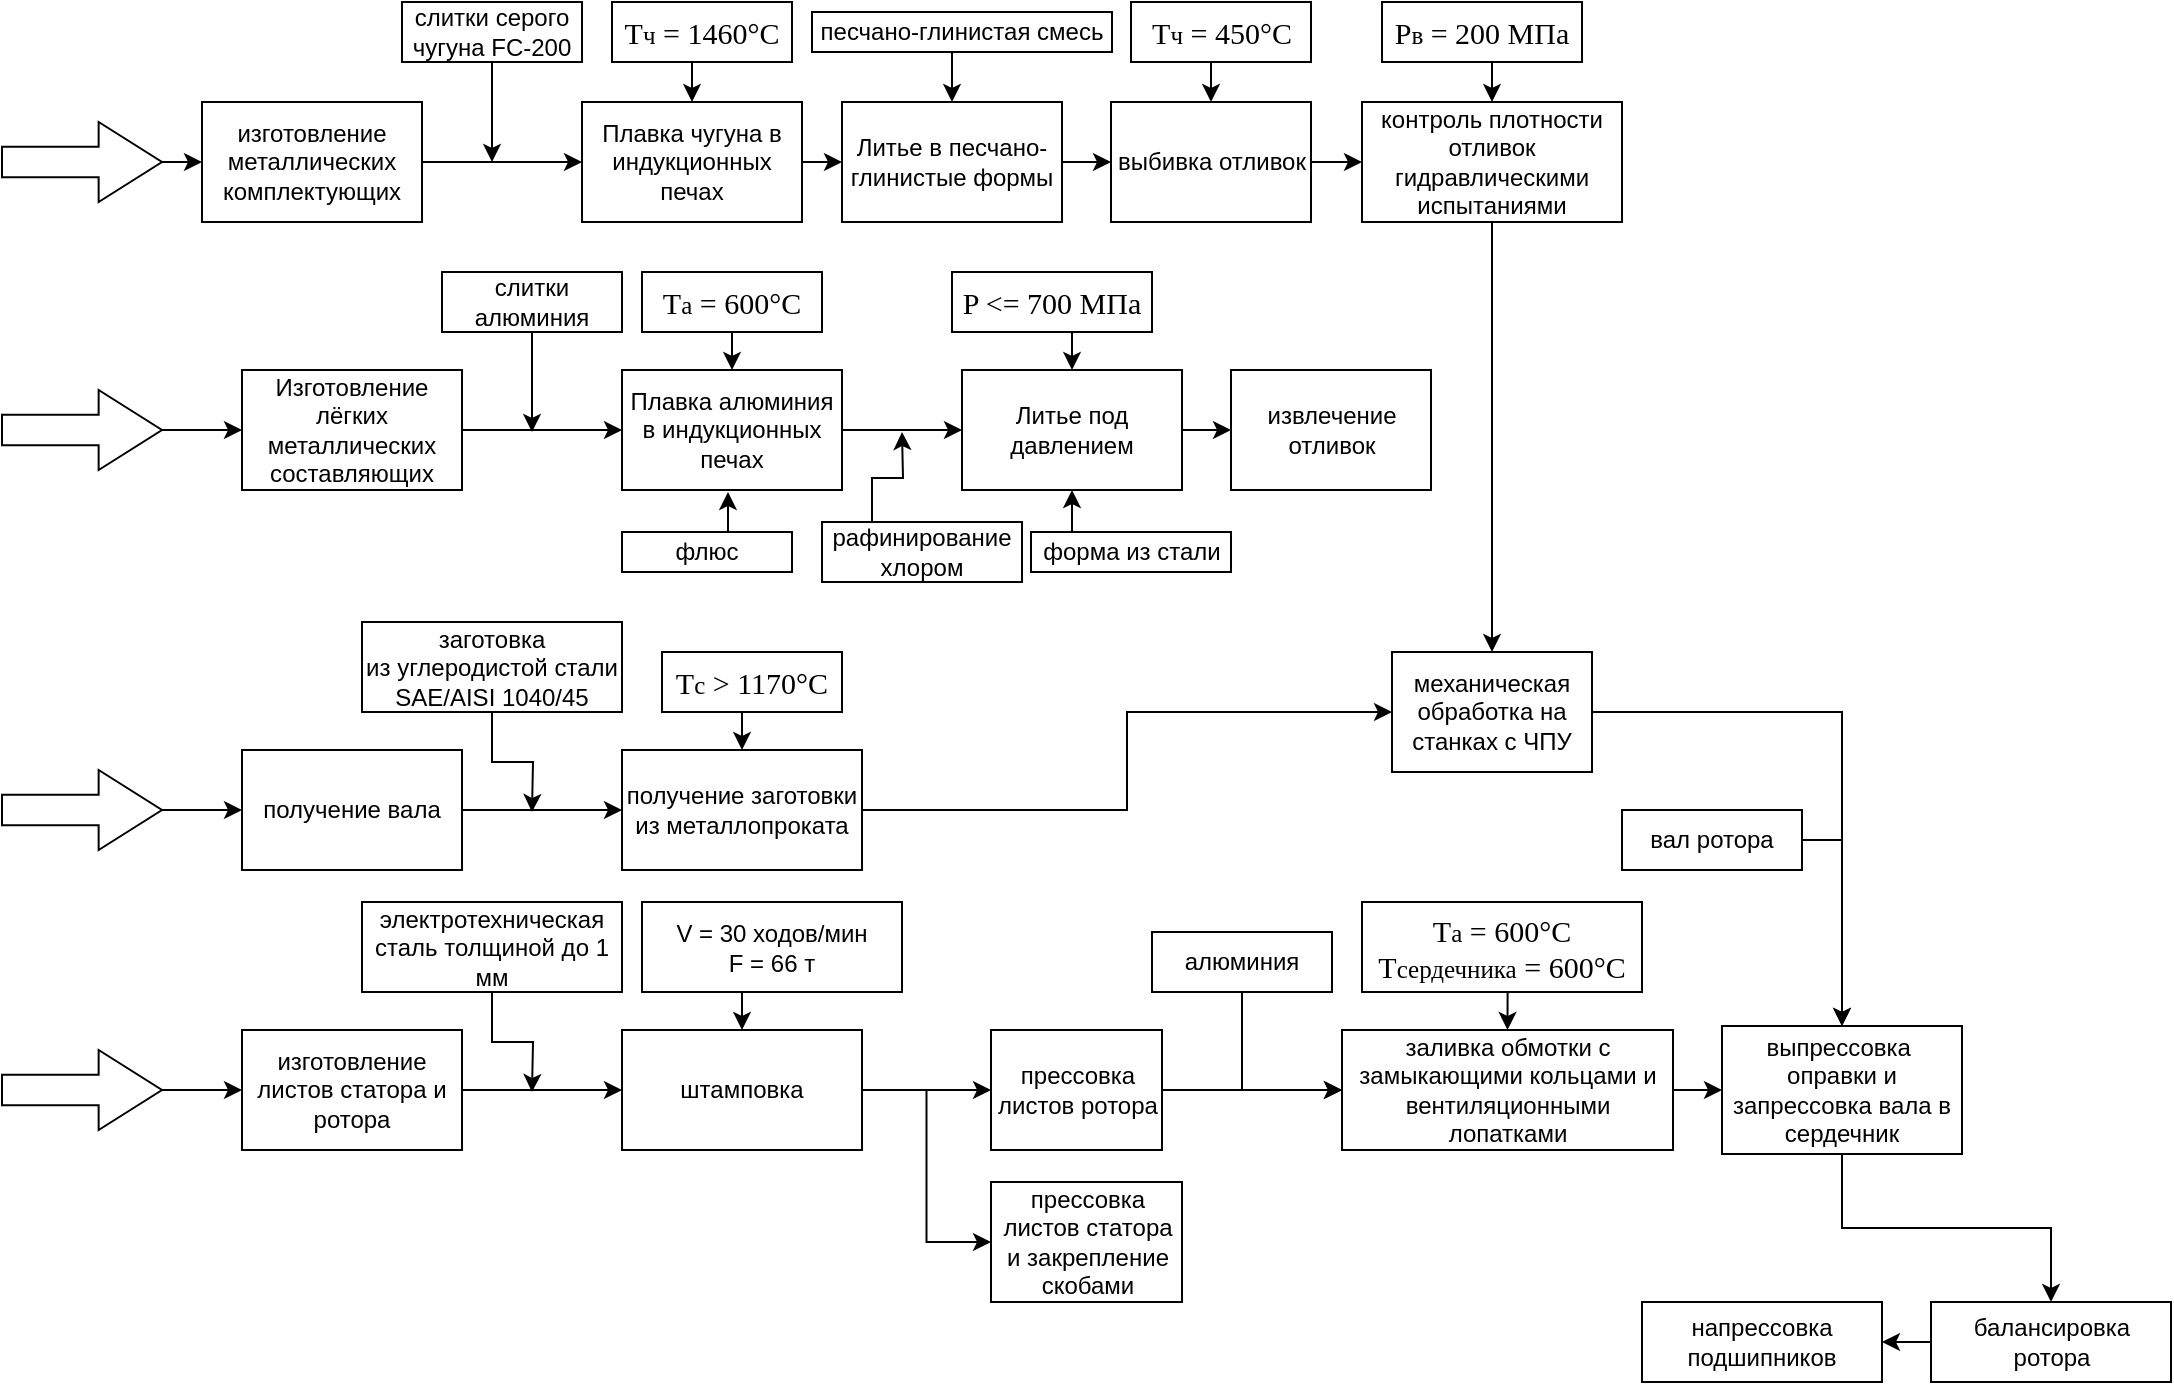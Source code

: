 <mxfile version="14.6.13" type="github">
  <diagram id="jTLe9S580Fmypu5tS3AX" name="Страница 1">
    <mxGraphModel dx="1174" dy="645" grid="1" gridSize="10" guides="1" tooltips="1" connect="1" arrows="1" fold="1" page="1" pageScale="1" pageWidth="1169" pageHeight="827" math="0" shadow="0">
      <root>
        <mxCell id="0" />
        <mxCell id="1" parent="0" />
        <mxCell id="T1iM9zcVQcqPaShfsM0y-30" style="edgeStyle=orthogonalEdgeStyle;rounded=0;orthogonalLoop=1;jettySize=auto;html=1;exitX=1;exitY=0.5;exitDx=0;exitDy=0;exitPerimeter=0;entryX=0;entryY=0.5;entryDx=0;entryDy=0;" edge="1" parent="1" source="T1iM9zcVQcqPaShfsM0y-2" target="T1iM9zcVQcqPaShfsM0y-29">
          <mxGeometry relative="1" as="geometry" />
        </mxCell>
        <mxCell id="T1iM9zcVQcqPaShfsM0y-2" value="" style="shape=singleArrow;whiteSpace=wrap;html=1;arrowWidth=0.38;arrowSize=0.396;" vertex="1" parent="1">
          <mxGeometry x="50" y="224" width="80" height="40" as="geometry" />
        </mxCell>
        <mxCell id="T1iM9zcVQcqPaShfsM0y-9" style="edgeStyle=orthogonalEdgeStyle;rounded=0;orthogonalLoop=1;jettySize=auto;html=1;exitX=1;exitY=0.5;exitDx=0;exitDy=0;entryX=0;entryY=0.5;entryDx=0;entryDy=0;" edge="1" parent="1" source="T1iM9zcVQcqPaShfsM0y-27" target="T1iM9zcVQcqPaShfsM0y-8">
          <mxGeometry relative="1" as="geometry">
            <mxPoint x="250" y="110" as="sourcePoint" />
          </mxGeometry>
        </mxCell>
        <mxCell id="T1iM9zcVQcqPaShfsM0y-28" style="edgeStyle=orthogonalEdgeStyle;rounded=0;orthogonalLoop=1;jettySize=auto;html=1;exitX=1;exitY=0.5;exitDx=0;exitDy=0;exitPerimeter=0;entryX=0;entryY=0.5;entryDx=0;entryDy=0;" edge="1" parent="1" source="T1iM9zcVQcqPaShfsM0y-4" target="T1iM9zcVQcqPaShfsM0y-27">
          <mxGeometry relative="1" as="geometry" />
        </mxCell>
        <mxCell id="T1iM9zcVQcqPaShfsM0y-4" value="" style="shape=singleArrow;whiteSpace=wrap;html=1;arrowWidth=0.38;arrowSize=0.396;" vertex="1" parent="1">
          <mxGeometry x="50" y="90" width="80" height="40" as="geometry" />
        </mxCell>
        <mxCell id="T1iM9zcVQcqPaShfsM0y-11" style="edgeStyle=orthogonalEdgeStyle;rounded=0;orthogonalLoop=1;jettySize=auto;html=1;exitX=0.5;exitY=1;exitDx=0;exitDy=0;entryX=0.5;entryY=0;entryDx=0;entryDy=0;" edge="1" parent="1" source="T1iM9zcVQcqPaShfsM0y-5" target="T1iM9zcVQcqPaShfsM0y-8">
          <mxGeometry relative="1" as="geometry" />
        </mxCell>
        <mxCell id="T1iM9zcVQcqPaShfsM0y-5" value="&lt;font face=&quot;Times New Roman&quot;&gt;&lt;span style=&quot;font-size: 15px&quot;&gt;T&lt;/span&gt;&lt;span style=&quot;font-size: 12.5px&quot;&gt;ч&lt;/span&gt;&lt;span style=&quot;font-size: 15px&quot;&gt;&amp;nbsp;= 1460°С&lt;/span&gt;&lt;/font&gt;" style="rounded=0;whiteSpace=wrap;html=1;" vertex="1" parent="1">
          <mxGeometry x="355" y="30" width="90" height="30" as="geometry" />
        </mxCell>
        <mxCell id="T1iM9zcVQcqPaShfsM0y-10" style="edgeStyle=orthogonalEdgeStyle;rounded=0;orthogonalLoop=1;jettySize=auto;html=1;exitX=0.5;exitY=1;exitDx=0;exitDy=0;" edge="1" parent="1" source="T1iM9zcVQcqPaShfsM0y-6">
          <mxGeometry relative="1" as="geometry">
            <mxPoint x="295" y="110" as="targetPoint" />
          </mxGeometry>
        </mxCell>
        <mxCell id="T1iM9zcVQcqPaShfsM0y-6" value="слитки серого чугуна FC-200" style="rounded=0;whiteSpace=wrap;html=1;" vertex="1" parent="1">
          <mxGeometry x="250" y="30" width="90" height="30" as="geometry" />
        </mxCell>
        <mxCell id="T1iM9zcVQcqPaShfsM0y-16" style="edgeStyle=orthogonalEdgeStyle;rounded=0;orthogonalLoop=1;jettySize=auto;html=1;exitX=1;exitY=0.5;exitDx=0;exitDy=0;entryX=0;entryY=0.5;entryDx=0;entryDy=0;" edge="1" parent="1" source="T1iM9zcVQcqPaShfsM0y-7" target="T1iM9zcVQcqPaShfsM0y-15">
          <mxGeometry relative="1" as="geometry" />
        </mxCell>
        <mxCell id="T1iM9zcVQcqPaShfsM0y-7" value="Литье в песчано-глинистые формы" style="rounded=0;whiteSpace=wrap;html=1;" vertex="1" parent="1">
          <mxGeometry x="470" y="80" width="110" height="60" as="geometry" />
        </mxCell>
        <mxCell id="T1iM9zcVQcqPaShfsM0y-12" style="edgeStyle=orthogonalEdgeStyle;rounded=0;orthogonalLoop=1;jettySize=auto;html=1;exitX=1;exitY=0.5;exitDx=0;exitDy=0;entryX=0;entryY=0.5;entryDx=0;entryDy=0;" edge="1" parent="1" source="T1iM9zcVQcqPaShfsM0y-8" target="T1iM9zcVQcqPaShfsM0y-7">
          <mxGeometry relative="1" as="geometry" />
        </mxCell>
        <mxCell id="T1iM9zcVQcqPaShfsM0y-8" value="Плавка чугуна в индукционных печах" style="rounded=0;whiteSpace=wrap;html=1;" vertex="1" parent="1">
          <mxGeometry x="340" y="80" width="110" height="60" as="geometry" />
        </mxCell>
        <mxCell id="T1iM9zcVQcqPaShfsM0y-86" style="edgeStyle=orthogonalEdgeStyle;rounded=0;orthogonalLoop=1;jettySize=auto;html=1;exitX=0.5;exitY=1;exitDx=0;exitDy=0;entryX=0.5;entryY=0;entryDx=0;entryDy=0;" edge="1" parent="1" source="T1iM9zcVQcqPaShfsM0y-13" target="T1iM9zcVQcqPaShfsM0y-7">
          <mxGeometry relative="1" as="geometry" />
        </mxCell>
        <mxCell id="T1iM9zcVQcqPaShfsM0y-13" value="песчано-глинистая смесь" style="rounded=0;whiteSpace=wrap;html=1;" vertex="1" parent="1">
          <mxGeometry x="455" y="35" width="150" height="20" as="geometry" />
        </mxCell>
        <mxCell id="T1iM9zcVQcqPaShfsM0y-102" style="edgeStyle=orthogonalEdgeStyle;rounded=0;orthogonalLoop=1;jettySize=auto;html=1;exitX=1;exitY=0.5;exitDx=0;exitDy=0;entryX=0;entryY=0.5;entryDx=0;entryDy=0;" edge="1" parent="1" source="T1iM9zcVQcqPaShfsM0y-15" target="T1iM9zcVQcqPaShfsM0y-21">
          <mxGeometry relative="1" as="geometry" />
        </mxCell>
        <mxCell id="T1iM9zcVQcqPaShfsM0y-15" value="выбивка отливок" style="rounded=0;whiteSpace=wrap;html=1;" vertex="1" parent="1">
          <mxGeometry x="604.5" y="80" width="100" height="60" as="geometry" />
        </mxCell>
        <mxCell id="T1iM9zcVQcqPaShfsM0y-18" style="edgeStyle=orthogonalEdgeStyle;rounded=0;orthogonalLoop=1;jettySize=auto;html=1;exitX=0.5;exitY=1;exitDx=0;exitDy=0;entryX=0.5;entryY=0;entryDx=0;entryDy=0;" edge="1" parent="1" source="T1iM9zcVQcqPaShfsM0y-17" target="T1iM9zcVQcqPaShfsM0y-15">
          <mxGeometry relative="1" as="geometry" />
        </mxCell>
        <mxCell id="T1iM9zcVQcqPaShfsM0y-17" value="&lt;font face=&quot;Times New Roman&quot;&gt;&lt;span style=&quot;font-size: 15px&quot;&gt;T&lt;/span&gt;&lt;span style=&quot;font-size: 12.5px&quot;&gt;ч&lt;/span&gt;&lt;span style=&quot;font-size: 15px&quot;&gt;&amp;nbsp;= 450°С&lt;/span&gt;&lt;/font&gt;" style="rounded=0;whiteSpace=wrap;html=1;" vertex="1" parent="1">
          <mxGeometry x="614.5" y="30" width="90" height="30" as="geometry" />
        </mxCell>
        <mxCell id="T1iM9zcVQcqPaShfsM0y-104" style="edgeStyle=orthogonalEdgeStyle;rounded=0;orthogonalLoop=1;jettySize=auto;html=1;exitX=0.5;exitY=1;exitDx=0;exitDy=0;entryX=0.5;entryY=0;entryDx=0;entryDy=0;" edge="1" parent="1" source="T1iM9zcVQcqPaShfsM0y-21" target="T1iM9zcVQcqPaShfsM0y-99">
          <mxGeometry relative="1" as="geometry" />
        </mxCell>
        <mxCell id="T1iM9zcVQcqPaShfsM0y-21" value="контроль плотности отливок гидравлическими испытаниями" style="rounded=0;whiteSpace=wrap;html=1;" vertex="1" parent="1">
          <mxGeometry x="730" y="80" width="130" height="60" as="geometry" />
        </mxCell>
        <mxCell id="T1iM9zcVQcqPaShfsM0y-24" style="edgeStyle=orthogonalEdgeStyle;rounded=0;orthogonalLoop=1;jettySize=auto;html=1;exitX=0.5;exitY=1;exitDx=0;exitDy=0;entryX=0.5;entryY=0;entryDx=0;entryDy=0;" edge="1" parent="1" source="T1iM9zcVQcqPaShfsM0y-23" target="T1iM9zcVQcqPaShfsM0y-21">
          <mxGeometry relative="1" as="geometry" />
        </mxCell>
        <mxCell id="T1iM9zcVQcqPaShfsM0y-23" value="&lt;font face=&quot;Times New Roman&quot;&gt;&lt;span style=&quot;font-size: 15px&quot;&gt;P&lt;/span&gt;&lt;span style=&quot;font-size: 12.5px&quot;&gt;в&lt;/span&gt;&lt;span style=&quot;font-size: 15px&quot;&gt;&amp;nbsp;= 200 МПа&lt;/span&gt;&lt;/font&gt;" style="rounded=0;whiteSpace=wrap;html=1;" vertex="1" parent="1">
          <mxGeometry x="740" y="30" width="100" height="30" as="geometry" />
        </mxCell>
        <mxCell id="T1iM9zcVQcqPaShfsM0y-27" value="изготовление металлических комплектующих" style="rounded=0;whiteSpace=wrap;html=1;" vertex="1" parent="1">
          <mxGeometry x="150" y="80" width="110" height="60" as="geometry" />
        </mxCell>
        <mxCell id="T1iM9zcVQcqPaShfsM0y-34" style="edgeStyle=orthogonalEdgeStyle;rounded=0;orthogonalLoop=1;jettySize=auto;html=1;exitX=1;exitY=0.5;exitDx=0;exitDy=0;entryX=0;entryY=0.5;entryDx=0;entryDy=0;" edge="1" parent="1" source="T1iM9zcVQcqPaShfsM0y-29" target="T1iM9zcVQcqPaShfsM0y-31">
          <mxGeometry relative="1" as="geometry" />
        </mxCell>
        <mxCell id="T1iM9zcVQcqPaShfsM0y-29" value="&lt;font style=&quot;font-size: 12px&quot;&gt;Изготовление лёгких металлических составляющих&lt;/font&gt;" style="rounded=0;whiteSpace=wrap;html=1;" vertex="1" parent="1">
          <mxGeometry x="170" y="214" width="110" height="60" as="geometry" />
        </mxCell>
        <mxCell id="T1iM9zcVQcqPaShfsM0y-36" style="edgeStyle=orthogonalEdgeStyle;rounded=0;orthogonalLoop=1;jettySize=auto;html=1;exitX=1;exitY=0.5;exitDx=0;exitDy=0;entryX=0;entryY=0.5;entryDx=0;entryDy=0;" edge="1" parent="1" source="T1iM9zcVQcqPaShfsM0y-31" target="T1iM9zcVQcqPaShfsM0y-35">
          <mxGeometry relative="1" as="geometry" />
        </mxCell>
        <mxCell id="T1iM9zcVQcqPaShfsM0y-31" value="Плавка алюминия в индукционных печах" style="rounded=0;whiteSpace=wrap;html=1;" vertex="1" parent="1">
          <mxGeometry x="360" y="214" width="110" height="60" as="geometry" />
        </mxCell>
        <mxCell id="T1iM9zcVQcqPaShfsM0y-38" style="edgeStyle=orthogonalEdgeStyle;rounded=0;orthogonalLoop=1;jettySize=auto;html=1;exitX=0.5;exitY=1;exitDx=0;exitDy=0;entryX=0.5;entryY=0;entryDx=0;entryDy=0;" edge="1" parent="1" source="T1iM9zcVQcqPaShfsM0y-32" target="T1iM9zcVQcqPaShfsM0y-31">
          <mxGeometry relative="1" as="geometry" />
        </mxCell>
        <mxCell id="T1iM9zcVQcqPaShfsM0y-32" value="&lt;font face=&quot;Times New Roman&quot;&gt;&lt;span style=&quot;font-size: 15px&quot;&gt;T&lt;/span&gt;&lt;span style=&quot;font-size: 12.5px&quot;&gt;а&lt;/span&gt;&lt;span style=&quot;font-size: 15px&quot;&gt;&amp;nbsp;= 600°С&lt;/span&gt;&lt;/font&gt;" style="rounded=0;whiteSpace=wrap;html=1;" vertex="1" parent="1">
          <mxGeometry x="370" y="165" width="90" height="30" as="geometry" />
        </mxCell>
        <mxCell id="T1iM9zcVQcqPaShfsM0y-50" style="edgeStyle=orthogonalEdgeStyle;rounded=0;orthogonalLoop=1;jettySize=auto;html=1;exitX=1;exitY=0.5;exitDx=0;exitDy=0;entryX=0;entryY=0.5;entryDx=0;entryDy=0;" edge="1" parent="1" source="T1iM9zcVQcqPaShfsM0y-35" target="T1iM9zcVQcqPaShfsM0y-46">
          <mxGeometry relative="1" as="geometry" />
        </mxCell>
        <mxCell id="T1iM9zcVQcqPaShfsM0y-35" value="Литье под давлением" style="rounded=0;whiteSpace=wrap;html=1;" vertex="1" parent="1">
          <mxGeometry x="530" y="214" width="110" height="60" as="geometry" />
        </mxCell>
        <mxCell id="T1iM9zcVQcqPaShfsM0y-40" style="edgeStyle=orthogonalEdgeStyle;rounded=0;orthogonalLoop=1;jettySize=auto;html=1;exitX=0.5;exitY=0;exitDx=0;exitDy=0;entryX=0.5;entryY=1;entryDx=0;entryDy=0;" edge="1" parent="1" source="T1iM9zcVQcqPaShfsM0y-39" target="T1iM9zcVQcqPaShfsM0y-35">
          <mxGeometry relative="1" as="geometry" />
        </mxCell>
        <mxCell id="T1iM9zcVQcqPaShfsM0y-39" value="форма из стали" style="rounded=0;whiteSpace=wrap;html=1;" vertex="1" parent="1">
          <mxGeometry x="564.5" y="295" width="100" height="20" as="geometry" />
        </mxCell>
        <mxCell id="T1iM9zcVQcqPaShfsM0y-44" style="edgeStyle=orthogonalEdgeStyle;rounded=0;orthogonalLoop=1;jettySize=auto;html=1;exitX=0.5;exitY=1;exitDx=0;exitDy=0;entryX=0.5;entryY=0;entryDx=0;entryDy=0;" edge="1" parent="1" source="T1iM9zcVQcqPaShfsM0y-41" target="T1iM9zcVQcqPaShfsM0y-35">
          <mxGeometry relative="1" as="geometry" />
        </mxCell>
        <mxCell id="T1iM9zcVQcqPaShfsM0y-41" value="&lt;font face=&quot;Times New Roman&quot;&gt;&lt;span style=&quot;font-size: 15px&quot;&gt;P &amp;lt;= 700 МПа&lt;/span&gt;&lt;/font&gt;" style="rounded=0;whiteSpace=wrap;html=1;" vertex="1" parent="1">
          <mxGeometry x="525" y="165" width="100" height="30" as="geometry" />
        </mxCell>
        <mxCell id="T1iM9zcVQcqPaShfsM0y-43" style="edgeStyle=orthogonalEdgeStyle;rounded=0;orthogonalLoop=1;jettySize=auto;html=1;exitX=0.5;exitY=1;exitDx=0;exitDy=0;" edge="1" parent="1" source="T1iM9zcVQcqPaShfsM0y-42">
          <mxGeometry relative="1" as="geometry">
            <mxPoint x="315" y="245" as="targetPoint" />
          </mxGeometry>
        </mxCell>
        <mxCell id="T1iM9zcVQcqPaShfsM0y-42" value="слитки алюминия" style="rounded=0;whiteSpace=wrap;html=1;" vertex="1" parent="1">
          <mxGeometry x="270" y="165" width="90" height="30" as="geometry" />
        </mxCell>
        <mxCell id="T1iM9zcVQcqPaShfsM0y-46" value="извлечение отливок" style="rounded=0;whiteSpace=wrap;html=1;" vertex="1" parent="1">
          <mxGeometry x="664.5" y="214" width="100" height="60" as="geometry" />
        </mxCell>
        <mxCell id="T1iM9zcVQcqPaShfsM0y-52" style="edgeStyle=orthogonalEdgeStyle;rounded=0;orthogonalLoop=1;jettySize=auto;html=1;exitX=0.5;exitY=0;exitDx=0;exitDy=0;" edge="1" parent="1" source="T1iM9zcVQcqPaShfsM0y-51">
          <mxGeometry relative="1" as="geometry">
            <mxPoint x="413" y="275" as="targetPoint" />
          </mxGeometry>
        </mxCell>
        <mxCell id="T1iM9zcVQcqPaShfsM0y-51" value="флюс" style="rounded=0;whiteSpace=wrap;html=1;" vertex="1" parent="1">
          <mxGeometry x="360" y="295" width="85" height="20" as="geometry" />
        </mxCell>
        <mxCell id="T1iM9zcVQcqPaShfsM0y-56" style="edgeStyle=orthogonalEdgeStyle;rounded=0;orthogonalLoop=1;jettySize=auto;html=1;exitX=0.25;exitY=0;exitDx=0;exitDy=0;" edge="1" parent="1" source="T1iM9zcVQcqPaShfsM0y-55">
          <mxGeometry relative="1" as="geometry">
            <mxPoint x="500" y="245" as="targetPoint" />
          </mxGeometry>
        </mxCell>
        <mxCell id="T1iM9zcVQcqPaShfsM0y-55" value="рафинирование хлором" style="rounded=0;whiteSpace=wrap;html=1;" vertex="1" parent="1">
          <mxGeometry x="460" y="290" width="100" height="30" as="geometry" />
        </mxCell>
        <mxCell id="T1iM9zcVQcqPaShfsM0y-59" style="edgeStyle=orthogonalEdgeStyle;rounded=0;orthogonalLoop=1;jettySize=auto;html=1;exitX=1;exitY=0.5;exitDx=0;exitDy=0;exitPerimeter=0;entryX=0;entryY=0.5;entryDx=0;entryDy=0;" edge="1" parent="1" source="T1iM9zcVQcqPaShfsM0y-60" target="T1iM9zcVQcqPaShfsM0y-62">
          <mxGeometry relative="1" as="geometry" />
        </mxCell>
        <mxCell id="T1iM9zcVQcqPaShfsM0y-60" value="" style="shape=singleArrow;whiteSpace=wrap;html=1;arrowWidth=0.38;arrowSize=0.396;" vertex="1" parent="1">
          <mxGeometry x="50" y="414" width="80" height="40" as="geometry" />
        </mxCell>
        <mxCell id="T1iM9zcVQcqPaShfsM0y-61" style="edgeStyle=orthogonalEdgeStyle;rounded=0;orthogonalLoop=1;jettySize=auto;html=1;exitX=1;exitY=0.5;exitDx=0;exitDy=0;entryX=0;entryY=0.5;entryDx=0;entryDy=0;" edge="1" parent="1" source="T1iM9zcVQcqPaShfsM0y-62" target="T1iM9zcVQcqPaShfsM0y-64">
          <mxGeometry relative="1" as="geometry" />
        </mxCell>
        <mxCell id="T1iM9zcVQcqPaShfsM0y-62" value="&lt;font style=&quot;font-size: 12px&quot;&gt;получение вала&lt;/font&gt;" style="rounded=0;whiteSpace=wrap;html=1;" vertex="1" parent="1">
          <mxGeometry x="170" y="404" width="110" height="60" as="geometry" />
        </mxCell>
        <mxCell id="T1iM9zcVQcqPaShfsM0y-105" style="edgeStyle=orthogonalEdgeStyle;rounded=0;orthogonalLoop=1;jettySize=auto;html=1;exitX=1;exitY=0.5;exitDx=0;exitDy=0;" edge="1" parent="1" source="T1iM9zcVQcqPaShfsM0y-64" target="T1iM9zcVQcqPaShfsM0y-99">
          <mxGeometry relative="1" as="geometry" />
        </mxCell>
        <mxCell id="T1iM9zcVQcqPaShfsM0y-64" value="получение заготовки из металлопроката" style="rounded=0;whiteSpace=wrap;html=1;" vertex="1" parent="1">
          <mxGeometry x="360" y="404" width="120" height="60" as="geometry" />
        </mxCell>
        <mxCell id="T1iM9zcVQcqPaShfsM0y-73" style="edgeStyle=orthogonalEdgeStyle;rounded=0;orthogonalLoop=1;jettySize=auto;html=1;exitX=0.5;exitY=1;exitDx=0;exitDy=0;" edge="1" parent="1" source="T1iM9zcVQcqPaShfsM0y-74">
          <mxGeometry relative="1" as="geometry">
            <mxPoint x="315" y="435" as="targetPoint" />
          </mxGeometry>
        </mxCell>
        <mxCell id="T1iM9zcVQcqPaShfsM0y-74" value="заготовка из&amp;nbsp;углеродистой стали SAE/AISI 1040/45" style="rounded=0;whiteSpace=wrap;html=1;" vertex="1" parent="1">
          <mxGeometry x="230" y="340" width="130" height="45" as="geometry" />
        </mxCell>
        <mxCell id="T1iM9zcVQcqPaShfsM0y-88" style="edgeStyle=orthogonalEdgeStyle;rounded=0;orthogonalLoop=1;jettySize=auto;html=1;exitX=1;exitY=0.5;exitDx=0;exitDy=0;exitPerimeter=0;entryX=0;entryY=0.5;entryDx=0;entryDy=0;" edge="1" parent="1" source="T1iM9zcVQcqPaShfsM0y-89" target="T1iM9zcVQcqPaShfsM0y-91">
          <mxGeometry relative="1" as="geometry" />
        </mxCell>
        <mxCell id="T1iM9zcVQcqPaShfsM0y-89" value="" style="shape=singleArrow;whiteSpace=wrap;html=1;arrowWidth=0.38;arrowSize=0.396;" vertex="1" parent="1">
          <mxGeometry x="50" y="554" width="80" height="40" as="geometry" />
        </mxCell>
        <mxCell id="T1iM9zcVQcqPaShfsM0y-90" style="edgeStyle=orthogonalEdgeStyle;rounded=0;orthogonalLoop=1;jettySize=auto;html=1;exitX=1;exitY=0.5;exitDx=0;exitDy=0;entryX=0;entryY=0.5;entryDx=0;entryDy=0;" edge="1" parent="1" source="T1iM9zcVQcqPaShfsM0y-91" target="T1iM9zcVQcqPaShfsM0y-93">
          <mxGeometry relative="1" as="geometry" />
        </mxCell>
        <mxCell id="T1iM9zcVQcqPaShfsM0y-91" value="изготовление листов статора и ротора" style="rounded=0;whiteSpace=wrap;html=1;" vertex="1" parent="1">
          <mxGeometry x="170" y="544" width="110" height="60" as="geometry" />
        </mxCell>
        <mxCell id="T1iM9zcVQcqPaShfsM0y-109" style="edgeStyle=orthogonalEdgeStyle;rounded=0;orthogonalLoop=1;jettySize=auto;html=1;exitX=1;exitY=0.5;exitDx=0;exitDy=0;entryX=0;entryY=0.5;entryDx=0;entryDy=0;" edge="1" parent="1" source="T1iM9zcVQcqPaShfsM0y-93" target="T1iM9zcVQcqPaShfsM0y-108">
          <mxGeometry relative="1" as="geometry" />
        </mxCell>
        <mxCell id="T1iM9zcVQcqPaShfsM0y-115" style="edgeStyle=orthogonalEdgeStyle;rounded=0;orthogonalLoop=1;jettySize=auto;html=1;exitX=1;exitY=0.5;exitDx=0;exitDy=0;entryX=0;entryY=0.5;entryDx=0;entryDy=0;" edge="1" parent="1" source="T1iM9zcVQcqPaShfsM0y-93" target="T1iM9zcVQcqPaShfsM0y-114">
          <mxGeometry relative="1" as="geometry" />
        </mxCell>
        <mxCell id="T1iM9zcVQcqPaShfsM0y-93" value="штамповка" style="rounded=0;whiteSpace=wrap;html=1;" vertex="1" parent="1">
          <mxGeometry x="360" y="544" width="120" height="60" as="geometry" />
        </mxCell>
        <mxCell id="T1iM9zcVQcqPaShfsM0y-94" style="edgeStyle=orthogonalEdgeStyle;rounded=0;orthogonalLoop=1;jettySize=auto;html=1;exitX=0.5;exitY=1;exitDx=0;exitDy=0;" edge="1" parent="1" source="T1iM9zcVQcqPaShfsM0y-95">
          <mxGeometry relative="1" as="geometry">
            <mxPoint x="315.0" y="575" as="targetPoint" />
          </mxGeometry>
        </mxCell>
        <mxCell id="T1iM9zcVQcqPaShfsM0y-95" value="электротехническая сталь толщиной до 1 мм" style="rounded=0;whiteSpace=wrap;html=1;" vertex="1" parent="1">
          <mxGeometry x="230" y="480" width="130" height="45" as="geometry" />
        </mxCell>
        <mxCell id="T1iM9zcVQcqPaShfsM0y-98" style="edgeStyle=orthogonalEdgeStyle;rounded=0;orthogonalLoop=1;jettySize=auto;html=1;exitX=0.5;exitY=1;exitDx=0;exitDy=0;entryX=0.5;entryY=0;entryDx=0;entryDy=0;" edge="1" parent="1" source="T1iM9zcVQcqPaShfsM0y-97" target="T1iM9zcVQcqPaShfsM0y-93">
          <mxGeometry relative="1" as="geometry" />
        </mxCell>
        <mxCell id="T1iM9zcVQcqPaShfsM0y-97" value="V = 30 ходов/мин&lt;br&gt;F = 66 т" style="rounded=0;whiteSpace=wrap;html=1;" vertex="1" parent="1">
          <mxGeometry x="370" y="480" width="130" height="45" as="geometry" />
        </mxCell>
        <mxCell id="T1iM9zcVQcqPaShfsM0y-124" style="edgeStyle=orthogonalEdgeStyle;rounded=0;orthogonalLoop=1;jettySize=auto;html=1;exitX=1;exitY=0.5;exitDx=0;exitDy=0;" edge="1" parent="1" source="T1iM9zcVQcqPaShfsM0y-99" target="T1iM9zcVQcqPaShfsM0y-122">
          <mxGeometry relative="1" as="geometry" />
        </mxCell>
        <mxCell id="T1iM9zcVQcqPaShfsM0y-99" value="механическая обработка на станках с ЧПУ" style="rounded=0;whiteSpace=wrap;html=1;" vertex="1" parent="1">
          <mxGeometry x="745" y="355" width="100" height="60" as="geometry" />
        </mxCell>
        <mxCell id="T1iM9zcVQcqPaShfsM0y-101" style="edgeStyle=orthogonalEdgeStyle;rounded=0;orthogonalLoop=1;jettySize=auto;html=1;exitX=0.5;exitY=1;exitDx=0;exitDy=0;entryX=0.5;entryY=0;entryDx=0;entryDy=0;" edge="1" parent="1" source="T1iM9zcVQcqPaShfsM0y-100" target="T1iM9zcVQcqPaShfsM0y-64">
          <mxGeometry relative="1" as="geometry" />
        </mxCell>
        <mxCell id="T1iM9zcVQcqPaShfsM0y-100" value="&lt;font face=&quot;Times New Roman&quot;&gt;&lt;span style=&quot;font-size: 15px&quot;&gt;T&lt;/span&gt;&lt;span style=&quot;font-size: 12.5px&quot;&gt;c&lt;/span&gt;&lt;span style=&quot;font-size: 15px&quot;&gt;&amp;nbsp;&amp;gt; 1170°С&lt;/span&gt;&lt;/font&gt;" style="rounded=0;whiteSpace=wrap;html=1;" vertex="1" parent="1">
          <mxGeometry x="380" y="355" width="90" height="30" as="geometry" />
        </mxCell>
        <mxCell id="T1iM9zcVQcqPaShfsM0y-117" style="edgeStyle=orthogonalEdgeStyle;rounded=0;orthogonalLoop=1;jettySize=auto;html=1;exitX=1;exitY=0.5;exitDx=0;exitDy=0;entryX=0;entryY=0.5;entryDx=0;entryDy=0;" edge="1" parent="1" source="T1iM9zcVQcqPaShfsM0y-108" target="T1iM9zcVQcqPaShfsM0y-116">
          <mxGeometry relative="1" as="geometry" />
        </mxCell>
        <mxCell id="T1iM9zcVQcqPaShfsM0y-108" value="прессовка листов ротора" style="rounded=0;whiteSpace=wrap;html=1;" vertex="1" parent="1">
          <mxGeometry x="544.5" y="544" width="85.5" height="60" as="geometry" />
        </mxCell>
        <mxCell id="T1iM9zcVQcqPaShfsM0y-114" value="прессовка листов статора и закрепление скобами" style="rounded=0;whiteSpace=wrap;html=1;" vertex="1" parent="1">
          <mxGeometry x="544.5" y="620" width="95.5" height="60" as="geometry" />
        </mxCell>
        <mxCell id="T1iM9zcVQcqPaShfsM0y-123" style="edgeStyle=orthogonalEdgeStyle;rounded=0;orthogonalLoop=1;jettySize=auto;html=1;exitX=1;exitY=0.5;exitDx=0;exitDy=0;entryX=0;entryY=0.5;entryDx=0;entryDy=0;" edge="1" parent="1" source="T1iM9zcVQcqPaShfsM0y-116" target="T1iM9zcVQcqPaShfsM0y-122">
          <mxGeometry relative="1" as="geometry" />
        </mxCell>
        <mxCell id="T1iM9zcVQcqPaShfsM0y-116" value="заливка обмотки с замыкающими кольцами и вентиляционными лопатками" style="rounded=0;whiteSpace=wrap;html=1;" vertex="1" parent="1">
          <mxGeometry x="720" y="544" width="165.5" height="60" as="geometry" />
        </mxCell>
        <mxCell id="T1iM9zcVQcqPaShfsM0y-119" style="edgeStyle=orthogonalEdgeStyle;rounded=0;orthogonalLoop=1;jettySize=auto;html=1;exitX=0.5;exitY=1;exitDx=0;exitDy=0;entryX=0;entryY=0.5;entryDx=0;entryDy=0;" edge="1" parent="1" source="T1iM9zcVQcqPaShfsM0y-118" target="T1iM9zcVQcqPaShfsM0y-116">
          <mxGeometry relative="1" as="geometry" />
        </mxCell>
        <mxCell id="T1iM9zcVQcqPaShfsM0y-118" value="алюминия" style="rounded=0;whiteSpace=wrap;html=1;" vertex="1" parent="1">
          <mxGeometry x="625" y="495" width="90" height="30" as="geometry" />
        </mxCell>
        <mxCell id="T1iM9zcVQcqPaShfsM0y-121" style="edgeStyle=orthogonalEdgeStyle;rounded=0;orthogonalLoop=1;jettySize=auto;html=1;exitX=0.5;exitY=1;exitDx=0;exitDy=0;entryX=0.5;entryY=0;entryDx=0;entryDy=0;" edge="1" parent="1" source="T1iM9zcVQcqPaShfsM0y-120" target="T1iM9zcVQcqPaShfsM0y-116">
          <mxGeometry relative="1" as="geometry" />
        </mxCell>
        <mxCell id="T1iM9zcVQcqPaShfsM0y-120" value="&lt;font face=&quot;Times New Roman&quot;&gt;&lt;span style=&quot;font-size: 15px&quot;&gt;T&lt;/span&gt;&lt;span style=&quot;font-size: 12.5px&quot;&gt;а&lt;/span&gt;&lt;span style=&quot;font-size: 15px&quot;&gt;&amp;nbsp;= 600°С&lt;br&gt;&lt;/span&gt;&lt;/font&gt;&lt;span style=&quot;font-family: &amp;#34;times new roman&amp;#34; ; font-size: 15px&quot;&gt;T&lt;/span&gt;&lt;span style=&quot;font-family: &amp;#34;times new roman&amp;#34; ; font-size: 12.5px&quot;&gt;сердечника&lt;/span&gt;&lt;span style=&quot;font-family: &amp;#34;times new roman&amp;#34; ; font-size: 15px&quot;&gt;&amp;nbsp;= 600°С&lt;/span&gt;&lt;font face=&quot;Times New Roman&quot;&gt;&lt;span style=&quot;font-size: 15px&quot;&gt;&lt;br&gt;&lt;/span&gt;&lt;/font&gt;" style="rounded=0;whiteSpace=wrap;html=1;" vertex="1" parent="1">
          <mxGeometry x="730" y="480" width="140" height="45" as="geometry" />
        </mxCell>
        <mxCell id="T1iM9zcVQcqPaShfsM0y-128" style="edgeStyle=orthogonalEdgeStyle;rounded=0;orthogonalLoop=1;jettySize=auto;html=1;exitX=0.5;exitY=1;exitDx=0;exitDy=0;entryX=0.5;entryY=0;entryDx=0;entryDy=0;" edge="1" parent="1" source="T1iM9zcVQcqPaShfsM0y-122" target="T1iM9zcVQcqPaShfsM0y-127">
          <mxGeometry relative="1" as="geometry" />
        </mxCell>
        <mxCell id="T1iM9zcVQcqPaShfsM0y-122" value="выпрессовка&amp;nbsp; оправки и запрессовка вала в сердечник" style="rounded=0;whiteSpace=wrap;html=1;" vertex="1" parent="1">
          <mxGeometry x="910" y="542" width="120" height="64" as="geometry" />
        </mxCell>
        <mxCell id="T1iM9zcVQcqPaShfsM0y-126" style="edgeStyle=orthogonalEdgeStyle;rounded=0;orthogonalLoop=1;jettySize=auto;html=1;exitX=1;exitY=0.5;exitDx=0;exitDy=0;entryX=0.5;entryY=0;entryDx=0;entryDy=0;" edge="1" parent="1" source="T1iM9zcVQcqPaShfsM0y-125" target="T1iM9zcVQcqPaShfsM0y-122">
          <mxGeometry relative="1" as="geometry" />
        </mxCell>
        <mxCell id="T1iM9zcVQcqPaShfsM0y-125" value="вал ротора" style="rounded=0;whiteSpace=wrap;html=1;" vertex="1" parent="1">
          <mxGeometry x="860" y="434" width="90" height="30" as="geometry" />
        </mxCell>
        <mxCell id="T1iM9zcVQcqPaShfsM0y-130" style="edgeStyle=orthogonalEdgeStyle;rounded=0;orthogonalLoop=1;jettySize=auto;html=1;exitX=0;exitY=0.5;exitDx=0;exitDy=0;entryX=1;entryY=0.5;entryDx=0;entryDy=0;" edge="1" parent="1" source="T1iM9zcVQcqPaShfsM0y-127" target="T1iM9zcVQcqPaShfsM0y-129">
          <mxGeometry relative="1" as="geometry" />
        </mxCell>
        <mxCell id="T1iM9zcVQcqPaShfsM0y-127" value="балансировка ротора" style="rounded=0;whiteSpace=wrap;html=1;" vertex="1" parent="1">
          <mxGeometry x="1014.5" y="680" width="120" height="40" as="geometry" />
        </mxCell>
        <mxCell id="T1iM9zcVQcqPaShfsM0y-129" value="напрессовка подшипников" style="rounded=0;whiteSpace=wrap;html=1;" vertex="1" parent="1">
          <mxGeometry x="870" y="680" width="120" height="40" as="geometry" />
        </mxCell>
      </root>
    </mxGraphModel>
  </diagram>
</mxfile>

